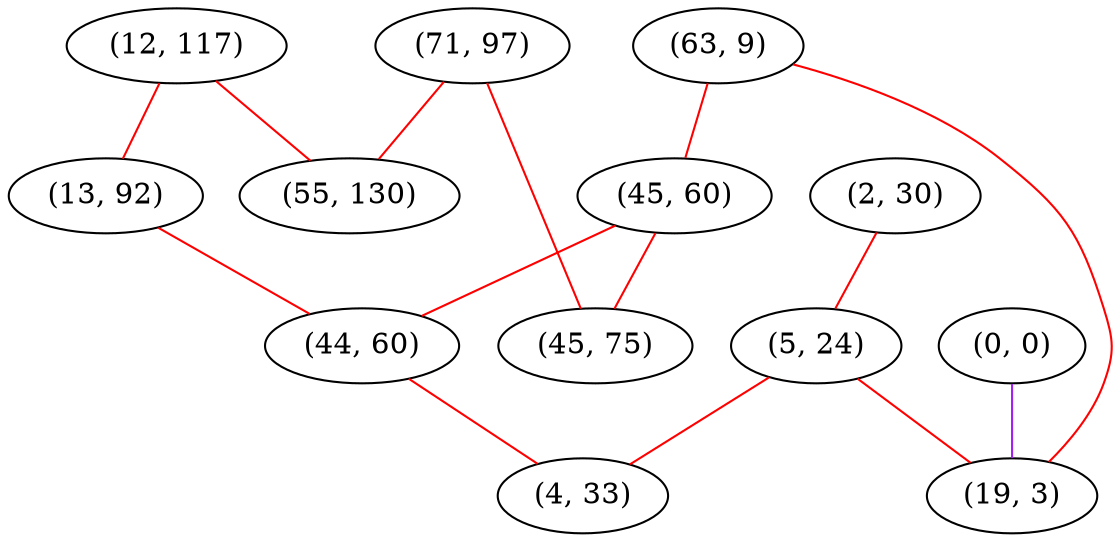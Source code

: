 graph "" {
"(12, 117)";
"(0, 0)";
"(63, 9)";
"(71, 97)";
"(2, 30)";
"(13, 92)";
"(5, 24)";
"(45, 60)";
"(19, 3)";
"(55, 130)";
"(44, 60)";
"(4, 33)";
"(45, 75)";
"(12, 117)" -- "(13, 92)"  [color=red, key=0, weight=1];
"(12, 117)" -- "(55, 130)"  [color=red, key=0, weight=1];
"(0, 0)" -- "(19, 3)"  [color=purple, key=0, weight=4];
"(63, 9)" -- "(45, 60)"  [color=red, key=0, weight=1];
"(63, 9)" -- "(19, 3)"  [color=red, key=0, weight=1];
"(71, 97)" -- "(55, 130)"  [color=red, key=0, weight=1];
"(71, 97)" -- "(45, 75)"  [color=red, key=0, weight=1];
"(2, 30)" -- "(5, 24)"  [color=red, key=0, weight=1];
"(13, 92)" -- "(44, 60)"  [color=red, key=0, weight=1];
"(5, 24)" -- "(4, 33)"  [color=red, key=0, weight=1];
"(5, 24)" -- "(19, 3)"  [color=red, key=0, weight=1];
"(45, 60)" -- "(45, 75)"  [color=red, key=0, weight=1];
"(45, 60)" -- "(44, 60)"  [color=red, key=0, weight=1];
"(44, 60)" -- "(4, 33)"  [color=red, key=0, weight=1];
}
